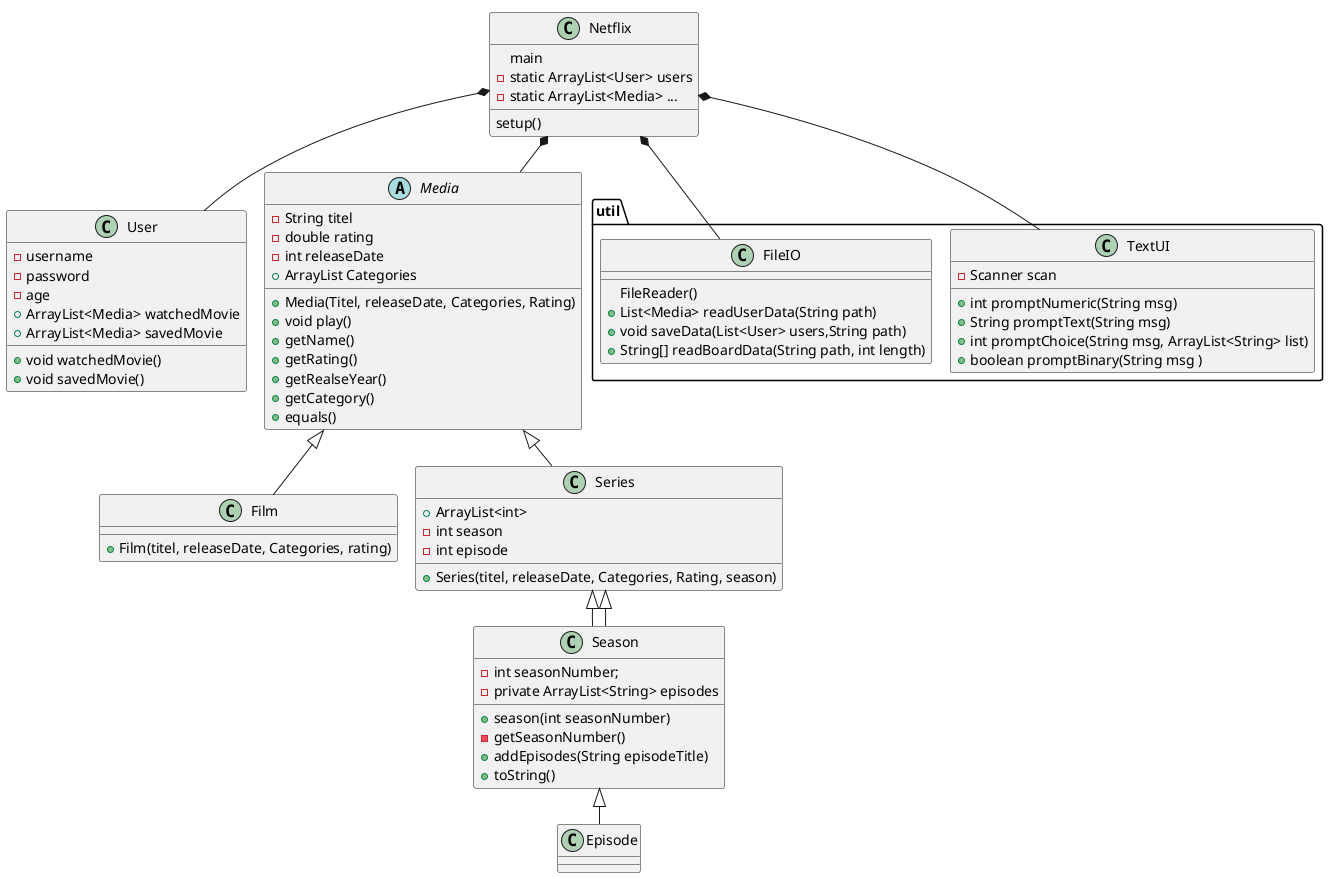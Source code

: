 @startuml
!pragma layout smetana
'https://plantuml.com/class-diagram

class Netflix{
main
setup()
-static ArrayList<User> users
-static ArrayList<Media> ...
}
class User{
- username
- password
- age
+ ArrayList<Media> watchedMovie
+ ArrayList<Media> savedMovie
+ void watchedMovie()
+ void savedMovie()
 }

abstract class Media{
-String titel
-double rating
-int releaseDate
 +ArrayList Categories
 +Media(Titel, releaseDate, Categories, Rating)
 + void play()
 +getName()
 +getRating()
 +getRealseYear()
 +getCategory()
 +equals()

}
class Film{
+Film(titel, releaseDate, Categories, rating)
}
class Series {
+ ArrayList<int>
-int season
-int episode
+Series(titel, releaseDate, Categories, Rating, season)
}
class Season extends Series{
-int seasonNumber;
-private ArrayList<String> episodes
+season(int seasonNumber)
-getSeasonNumber()
+addEpisodes(String episodeTitle)
+toString()
}


package "util"{
class TextUI{
-Scanner scan
+ int promptNumeric(String msg)
+ String promptText(String msg)
+ int promptChoice(String msg, ArrayList<String> list)
+ boolean promptBinary(String msg )
}
class FileIO{
FileReader()
+List<Media> readUserData(String path)
+void saveData(List<User> users,String path)
+String[] readBoardData(String path, int length)
    }
}

Netflix *-- User
Netflix *-- Media
Media <|-- Film
Media <|-- Series
Series <|-- Season
Season <|-- Episode
Netflix *-- FileIO
Netflix *-- TextUI
@enduml